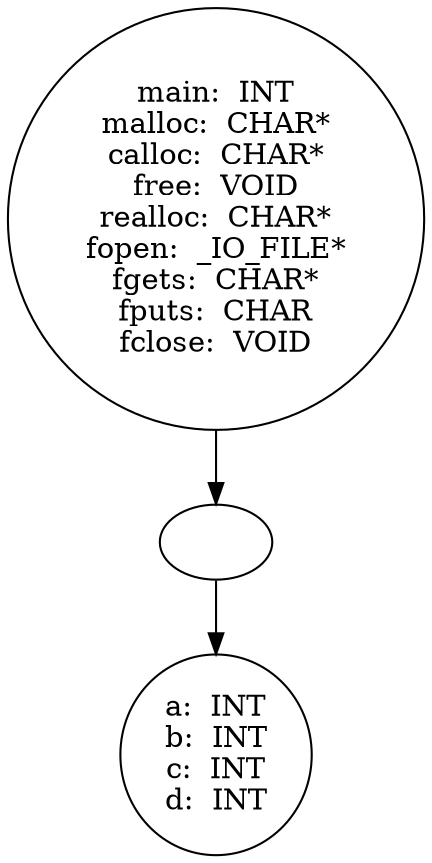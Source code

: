 digraph AST {
  "135951640009056" [label="main:  INT
malloc:  CHAR*
calloc:  CHAR*
free:  VOID
realloc:  CHAR*
fopen:  _IO_FILE*
fgets:  CHAR*
fputs:  CHAR
fclose:  VOID"];
  "135951640009056" -> "135951640003632";
  "135951640003632" [label=""];
  "135951640003632" -> "135951640016928";
  "135951640016928" [label="a:  INT
b:  INT
c:  INT
d:  INT"];
}
